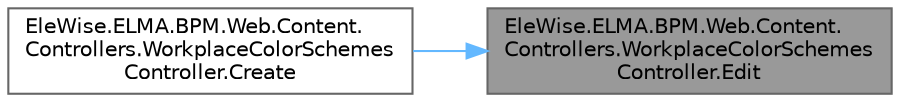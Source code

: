 digraph "EleWise.ELMA.BPM.Web.Content.Controllers.WorkplaceColorSchemesController.Edit"
{
 // LATEX_PDF_SIZE
  bgcolor="transparent";
  edge [fontname=Helvetica,fontsize=10,labelfontname=Helvetica,labelfontsize=10];
  node [fontname=Helvetica,fontsize=10,shape=box,height=0.2,width=0.4];
  rankdir="RL";
  Node1 [id="Node000001",label="EleWise.ELMA.BPM.Web.Content.\lControllers.WorkplaceColorSchemes\lController.Edit",height=0.2,width=0.4,color="gray40", fillcolor="grey60", style="filled", fontcolor="black",tooltip="Редактировать набор цветовых схем"];
  Node1 -> Node2 [id="edge1_Node000001_Node000002",dir="back",color="steelblue1",style="solid",tooltip=" "];
  Node2 [id="Node000002",label="EleWise.ELMA.BPM.Web.Content.\lControllers.WorkplaceColorSchemes\lController.Create",height=0.2,width=0.4,color="grey40", fillcolor="white", style="filled",URL="$class_ele_wise_1_1_e_l_m_a_1_1_b_p_m_1_1_web_1_1_content_1_1_controllers_1_1_workplace_color_schemes_controller.html#a1973d3ead126748f65aa5c51549df3fe",tooltip="Создать набор цветовых схем"];
}

